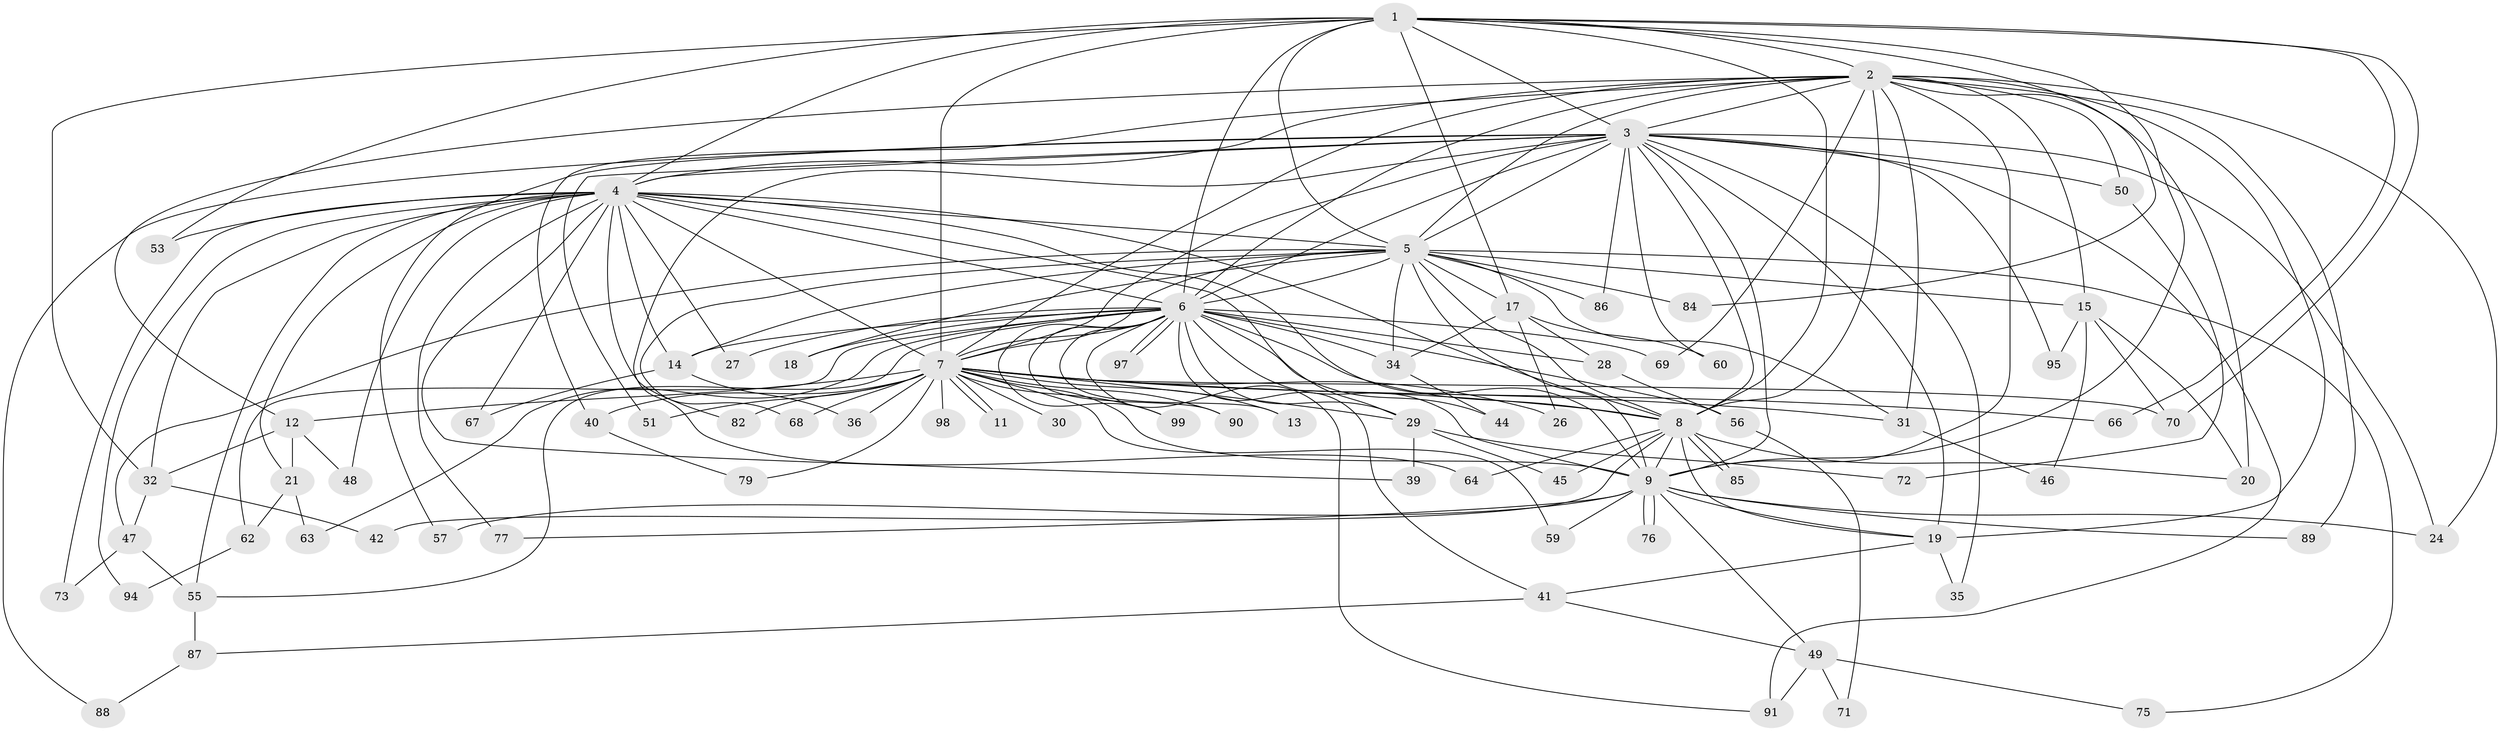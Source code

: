 // original degree distribution, {16: 0.010101010101010102, 22: 0.020202020202020204, 24: 0.020202020202020204, 21: 0.010101010101010102, 30: 0.010101010101010102, 19: 0.010101010101010102, 18: 0.010101010101010102, 17: 0.010101010101010102, 2: 0.6060606060606061, 6: 0.020202020202020204, 4: 0.08080808080808081, 5: 0.04040404040404041, 3: 0.1414141414141414, 7: 0.010101010101010102}
// Generated by graph-tools (version 1.1) at 2025/41/03/06/25 10:41:41]
// undirected, 77 vertices, 182 edges
graph export_dot {
graph [start="1"]
  node [color=gray90,style=filled];
  1 [super="+80"];
  2 [super="+83"];
  3 [super="+16"];
  4 [super="+22"];
  5 [super="+25"];
  6 [super="+92"];
  7 [super="+10"];
  8 [super="+65"];
  9 [super="+78"];
  11;
  12 [super="+81"];
  13;
  14 [super="+43"];
  15 [super="+54"];
  17 [super="+23"];
  18 [super="+96"];
  19 [super="+38"];
  20;
  21;
  24;
  26;
  27;
  28;
  29 [super="+33"];
  30;
  31 [super="+58"];
  32 [super="+37"];
  34 [super="+52"];
  35;
  36;
  39;
  40;
  41;
  42;
  44;
  45;
  46;
  47;
  48;
  49 [super="+93"];
  50;
  51;
  53;
  55 [super="+61"];
  56;
  57;
  59;
  60;
  62;
  63;
  64;
  66;
  67;
  68;
  69;
  70 [super="+74"];
  71;
  72;
  73;
  75;
  76;
  77;
  79;
  82;
  84;
  85;
  86;
  87;
  88;
  89;
  90;
  91;
  94;
  95;
  97;
  98;
  99;
  1 -- 2 [weight=2];
  1 -- 3;
  1 -- 4;
  1 -- 5;
  1 -- 6;
  1 -- 7 [weight=2];
  1 -- 8;
  1 -- 9;
  1 -- 17;
  1 -- 53;
  1 -- 66;
  1 -- 70;
  1 -- 84;
  1 -- 32;
  2 -- 3;
  2 -- 4 [weight=2];
  2 -- 5;
  2 -- 6;
  2 -- 7 [weight=2];
  2 -- 8;
  2 -- 9;
  2 -- 12;
  2 -- 15;
  2 -- 20;
  2 -- 24;
  2 -- 40;
  2 -- 50;
  2 -- 69;
  2 -- 89;
  2 -- 19 [weight=2];
  2 -- 31;
  3 -- 4;
  3 -- 5;
  3 -- 6;
  3 -- 7 [weight=2];
  3 -- 8 [weight=2];
  3 -- 9;
  3 -- 19;
  3 -- 24;
  3 -- 35;
  3 -- 50;
  3 -- 51;
  3 -- 57;
  3 -- 60;
  3 -- 64;
  3 -- 86;
  3 -- 88;
  3 -- 91;
  3 -- 95;
  4 -- 5;
  4 -- 6;
  4 -- 7 [weight=2];
  4 -- 8;
  4 -- 9;
  4 -- 14;
  4 -- 21;
  4 -- 27;
  4 -- 29;
  4 -- 32;
  4 -- 39;
  4 -- 48;
  4 -- 53;
  4 -- 67;
  4 -- 73;
  4 -- 77;
  4 -- 82;
  4 -- 94;
  4 -- 55;
  5 -- 6;
  5 -- 7 [weight=2];
  5 -- 8 [weight=2];
  5 -- 9;
  5 -- 15;
  5 -- 17 [weight=2];
  5 -- 18;
  5 -- 31;
  5 -- 34;
  5 -- 47;
  5 -- 68;
  5 -- 75;
  5 -- 86;
  5 -- 84;
  5 -- 14;
  6 -- 7 [weight=2];
  6 -- 8 [weight=2];
  6 -- 9;
  6 -- 13;
  6 -- 14;
  6 -- 18 [weight=2];
  6 -- 27;
  6 -- 28;
  6 -- 34;
  6 -- 41;
  6 -- 44;
  6 -- 55;
  6 -- 56;
  6 -- 62;
  6 -- 63;
  6 -- 69;
  6 -- 90;
  6 -- 91;
  6 -- 97;
  6 -- 97;
  6 -- 99;
  6 -- 29;
  7 -- 8 [weight=2];
  7 -- 9 [weight=2];
  7 -- 11;
  7 -- 11;
  7 -- 12 [weight=2];
  7 -- 26;
  7 -- 29;
  7 -- 30 [weight=2];
  7 -- 31;
  7 -- 36;
  7 -- 40;
  7 -- 59;
  7 -- 66;
  7 -- 70;
  7 -- 98 [weight=2];
  7 -- 99;
  7 -- 68;
  7 -- 13;
  7 -- 79;
  7 -- 82;
  7 -- 51;
  7 -- 90;
  8 -- 9;
  8 -- 20;
  8 -- 42;
  8 -- 45;
  8 -- 64;
  8 -- 85;
  8 -- 85;
  8 -- 19;
  9 -- 19;
  9 -- 49;
  9 -- 57;
  9 -- 59;
  9 -- 76;
  9 -- 76;
  9 -- 77;
  9 -- 89;
  9 -- 24;
  12 -- 21;
  12 -- 32;
  12 -- 48;
  14 -- 36;
  14 -- 67;
  15 -- 46;
  15 -- 95;
  15 -- 70;
  15 -- 20;
  17 -- 26;
  17 -- 28;
  17 -- 60;
  17 -- 34;
  19 -- 35;
  19 -- 41;
  21 -- 62;
  21 -- 63;
  28 -- 56;
  29 -- 39;
  29 -- 72;
  29 -- 45;
  31 -- 46;
  32 -- 42;
  32 -- 47;
  34 -- 44;
  40 -- 79;
  41 -- 49;
  41 -- 87;
  47 -- 55;
  47 -- 73;
  49 -- 71;
  49 -- 75;
  49 -- 91;
  50 -- 72;
  55 -- 87;
  56 -- 71;
  62 -- 94;
  87 -- 88;
}
